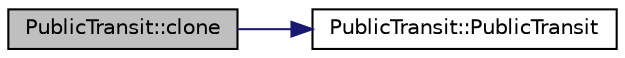 digraph "PublicTransit::clone"
{
 // LATEX_PDF_SIZE
  edge [fontname="Helvetica",fontsize="10",labelfontname="Helvetica",labelfontsize="10"];
  node [fontname="Helvetica",fontsize="10",shape=record];
  rankdir="LR";
  Node1 [label="PublicTransit::clone",height=0.2,width=0.4,color="black", fillcolor="grey75", style="filled", fontcolor="black",tooltip="Creates a deep copy of the public transit project."];
  Node1 -> Node2 [color="midnightblue",fontsize="10",style="solid",fontname="Helvetica"];
  Node2 [label="PublicTransit::PublicTransit",height=0.2,width=0.4,color="black", fillcolor="white", style="filled",URL="$classPublicTransit.html#a5c3645bf61956d3e9bfdf74c32703fff",tooltip="Default constructor Initializes a new public transit project with empty description,..."];
}
